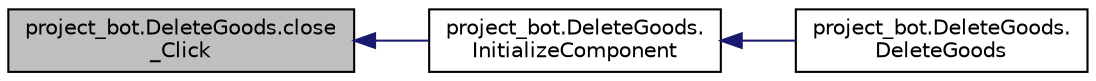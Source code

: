 digraph "project_bot.DeleteGoods.close_Click"
{
  edge [fontname="Helvetica",fontsize="10",labelfontname="Helvetica",labelfontsize="10"];
  node [fontname="Helvetica",fontsize="10",shape=record];
  rankdir="LR";
  Node13 [label="project_bot.DeleteGoods.close\l_Click",height=0.2,width=0.4,color="black", fillcolor="grey75", style="filled", fontcolor="black"];
  Node13 -> Node14 [dir="back",color="midnightblue",fontsize="10",style="solid"];
  Node14 [label="project_bot.DeleteGoods.\lInitializeComponent",height=0.2,width=0.4,color="black", fillcolor="white", style="filled",URL="$classproject__bot_1_1_delete_goods.html#a7bd2e7ba312bb180d8c75b6eb9c339b7",tooltip="Required method for Designer support - do not modify the contents of this method with the code editor..."];
  Node14 -> Node15 [dir="back",color="midnightblue",fontsize="10",style="solid"];
  Node15 [label="project_bot.DeleteGoods.\lDeleteGoods",height=0.2,width=0.4,color="black", fillcolor="white", style="filled",URL="$classproject__bot_1_1_delete_goods.html#aa54c37fcade489d8a3814b99d644bdc3"];
}
